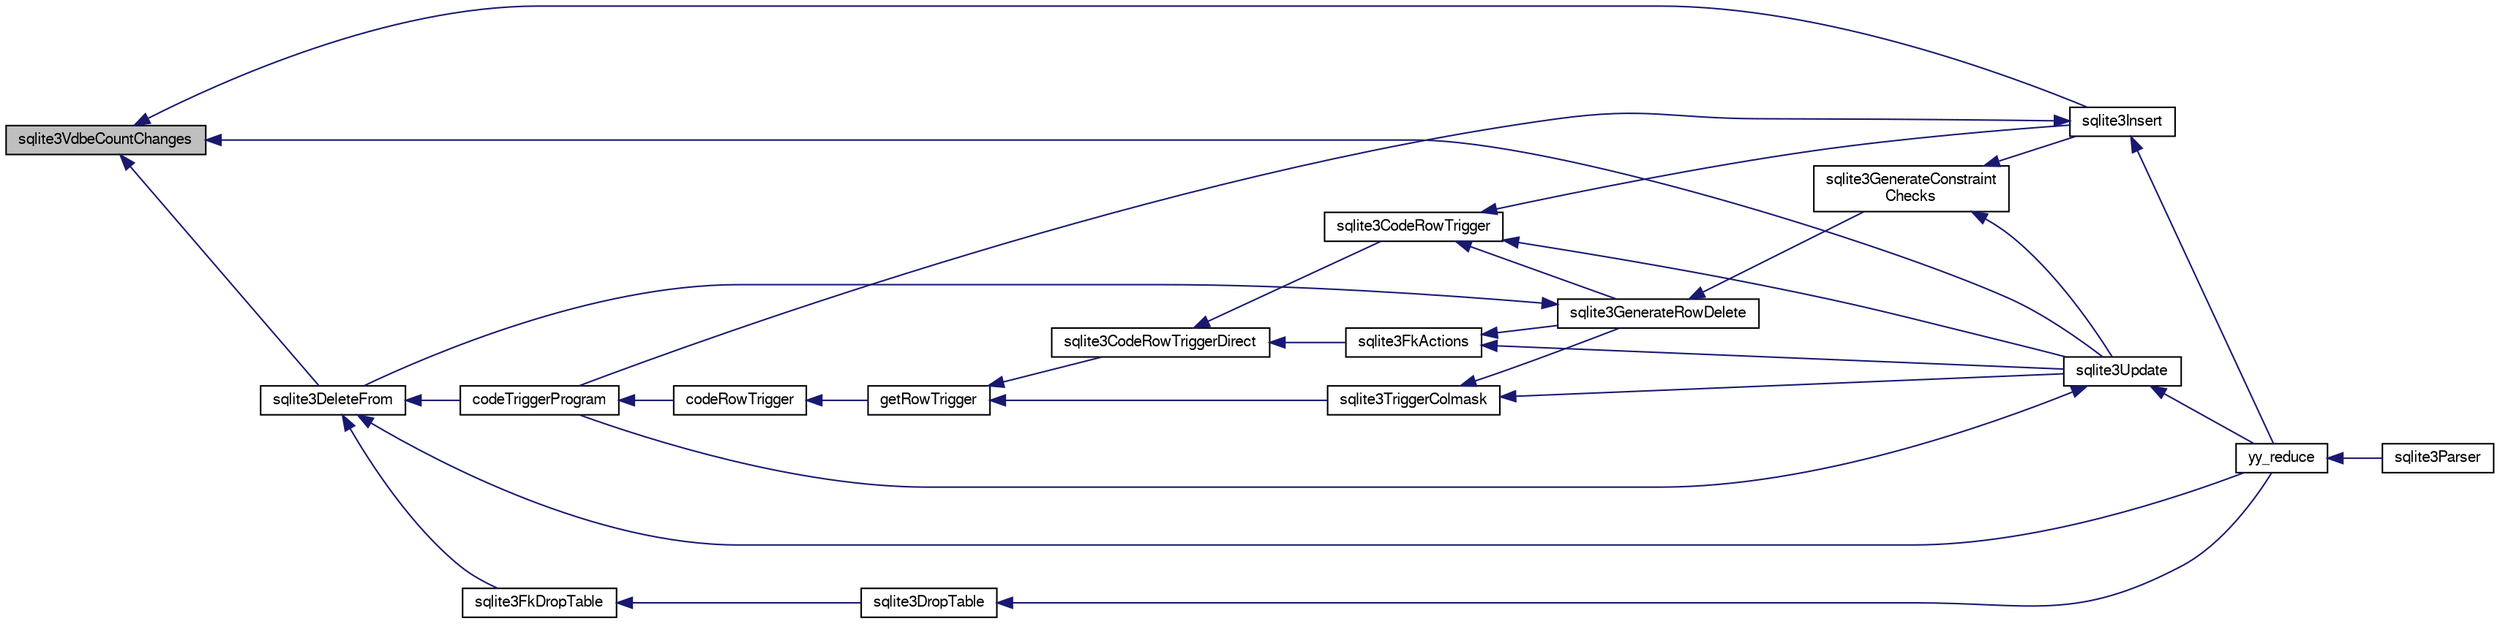 digraph "sqlite3VdbeCountChanges"
{
  edge [fontname="FreeSans",fontsize="10",labelfontname="FreeSans",labelfontsize="10"];
  node [fontname="FreeSans",fontsize="10",shape=record];
  rankdir="LR";
  Node747819 [label="sqlite3VdbeCountChanges",height=0.2,width=0.4,color="black", fillcolor="grey75", style="filled", fontcolor="black"];
  Node747819 -> Node747820 [dir="back",color="midnightblue",fontsize="10",style="solid",fontname="FreeSans"];
  Node747820 [label="sqlite3DeleteFrom",height=0.2,width=0.4,color="black", fillcolor="white", style="filled",URL="$sqlite3_8c.html#ab9b4b45349188b49eabb23f94608a091"];
  Node747820 -> Node747821 [dir="back",color="midnightblue",fontsize="10",style="solid",fontname="FreeSans"];
  Node747821 [label="sqlite3FkDropTable",height=0.2,width=0.4,color="black", fillcolor="white", style="filled",URL="$sqlite3_8c.html#a1218c6fc74e89152ceaa4760e82f5ef9"];
  Node747821 -> Node747822 [dir="back",color="midnightblue",fontsize="10",style="solid",fontname="FreeSans"];
  Node747822 [label="sqlite3DropTable",height=0.2,width=0.4,color="black", fillcolor="white", style="filled",URL="$sqlite3_8c.html#a5534f77364b5568783c0e50db3c9defb"];
  Node747822 -> Node747823 [dir="back",color="midnightblue",fontsize="10",style="solid",fontname="FreeSans"];
  Node747823 [label="yy_reduce",height=0.2,width=0.4,color="black", fillcolor="white", style="filled",URL="$sqlite3_8c.html#a7c419a9b25711c666a9a2449ef377f14"];
  Node747823 -> Node747824 [dir="back",color="midnightblue",fontsize="10",style="solid",fontname="FreeSans"];
  Node747824 [label="sqlite3Parser",height=0.2,width=0.4,color="black", fillcolor="white", style="filled",URL="$sqlite3_8c.html#a0327d71a5fabe0b6a343d78a2602e72a"];
  Node747820 -> Node747825 [dir="back",color="midnightblue",fontsize="10",style="solid",fontname="FreeSans"];
  Node747825 [label="codeTriggerProgram",height=0.2,width=0.4,color="black", fillcolor="white", style="filled",URL="$sqlite3_8c.html#a120801f59d9281d201d2ff4b2606836e"];
  Node747825 -> Node747826 [dir="back",color="midnightblue",fontsize="10",style="solid",fontname="FreeSans"];
  Node747826 [label="codeRowTrigger",height=0.2,width=0.4,color="black", fillcolor="white", style="filled",URL="$sqlite3_8c.html#a463cea5aaaf388b560b206570a0022fc"];
  Node747826 -> Node747827 [dir="back",color="midnightblue",fontsize="10",style="solid",fontname="FreeSans"];
  Node747827 [label="getRowTrigger",height=0.2,width=0.4,color="black", fillcolor="white", style="filled",URL="$sqlite3_8c.html#a69626ef20b540d1a2b19cf56f3f45689"];
  Node747827 -> Node747828 [dir="back",color="midnightblue",fontsize="10",style="solid",fontname="FreeSans"];
  Node747828 [label="sqlite3CodeRowTriggerDirect",height=0.2,width=0.4,color="black", fillcolor="white", style="filled",URL="$sqlite3_8c.html#ad92829f9001bcf89a0299dad5a48acd4"];
  Node747828 -> Node747829 [dir="back",color="midnightblue",fontsize="10",style="solid",fontname="FreeSans"];
  Node747829 [label="sqlite3FkActions",height=0.2,width=0.4,color="black", fillcolor="white", style="filled",URL="$sqlite3_8c.html#a39159bd1623724946c22355ba7f3ef90"];
  Node747829 -> Node747830 [dir="back",color="midnightblue",fontsize="10",style="solid",fontname="FreeSans"];
  Node747830 [label="sqlite3GenerateRowDelete",height=0.2,width=0.4,color="black", fillcolor="white", style="filled",URL="$sqlite3_8c.html#a2c76cbf3027fc18fdbb8cb4cd96b77d9"];
  Node747830 -> Node747820 [dir="back",color="midnightblue",fontsize="10",style="solid",fontname="FreeSans"];
  Node747830 -> Node747831 [dir="back",color="midnightblue",fontsize="10",style="solid",fontname="FreeSans"];
  Node747831 [label="sqlite3GenerateConstraint\lChecks",height=0.2,width=0.4,color="black", fillcolor="white", style="filled",URL="$sqlite3_8c.html#aef639c1e6a0c0a67ca6e7690ad931bd2"];
  Node747831 -> Node747832 [dir="back",color="midnightblue",fontsize="10",style="solid",fontname="FreeSans"];
  Node747832 [label="sqlite3Insert",height=0.2,width=0.4,color="black", fillcolor="white", style="filled",URL="$sqlite3_8c.html#a5b17c9c2000bae6bdff8e6be48d7dc2b"];
  Node747832 -> Node747825 [dir="back",color="midnightblue",fontsize="10",style="solid",fontname="FreeSans"];
  Node747832 -> Node747823 [dir="back",color="midnightblue",fontsize="10",style="solid",fontname="FreeSans"];
  Node747831 -> Node747833 [dir="back",color="midnightblue",fontsize="10",style="solid",fontname="FreeSans"];
  Node747833 [label="sqlite3Update",height=0.2,width=0.4,color="black", fillcolor="white", style="filled",URL="$sqlite3_8c.html#ac5aa67c46e8cc8174566fabe6809fafa"];
  Node747833 -> Node747825 [dir="back",color="midnightblue",fontsize="10",style="solid",fontname="FreeSans"];
  Node747833 -> Node747823 [dir="back",color="midnightblue",fontsize="10",style="solid",fontname="FreeSans"];
  Node747829 -> Node747833 [dir="back",color="midnightblue",fontsize="10",style="solid",fontname="FreeSans"];
  Node747828 -> Node747834 [dir="back",color="midnightblue",fontsize="10",style="solid",fontname="FreeSans"];
  Node747834 [label="sqlite3CodeRowTrigger",height=0.2,width=0.4,color="black", fillcolor="white", style="filled",URL="$sqlite3_8c.html#a37f21393c74de4d01b16761ee9abacd9"];
  Node747834 -> Node747830 [dir="back",color="midnightblue",fontsize="10",style="solid",fontname="FreeSans"];
  Node747834 -> Node747832 [dir="back",color="midnightblue",fontsize="10",style="solid",fontname="FreeSans"];
  Node747834 -> Node747833 [dir="back",color="midnightblue",fontsize="10",style="solid",fontname="FreeSans"];
  Node747827 -> Node747835 [dir="back",color="midnightblue",fontsize="10",style="solid",fontname="FreeSans"];
  Node747835 [label="sqlite3TriggerColmask",height=0.2,width=0.4,color="black", fillcolor="white", style="filled",URL="$sqlite3_8c.html#acace8e99e37ae5e84ea03c65e820c540"];
  Node747835 -> Node747830 [dir="back",color="midnightblue",fontsize="10",style="solid",fontname="FreeSans"];
  Node747835 -> Node747833 [dir="back",color="midnightblue",fontsize="10",style="solid",fontname="FreeSans"];
  Node747820 -> Node747823 [dir="back",color="midnightblue",fontsize="10",style="solid",fontname="FreeSans"];
  Node747819 -> Node747832 [dir="back",color="midnightblue",fontsize="10",style="solid",fontname="FreeSans"];
  Node747819 -> Node747833 [dir="back",color="midnightblue",fontsize="10",style="solid",fontname="FreeSans"];
}
